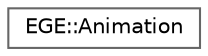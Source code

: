 digraph "Graphical Class Hierarchy"
{
 // LATEX_PDF_SIZE
  bgcolor="transparent";
  edge [fontname=Helvetica,fontsize=10,labelfontname=Helvetica,labelfontsize=10];
  node [fontname=Helvetica,fontsize=10,shape=box,height=0.2,width=0.4];
  rankdir="LR";
  Node0 [id="Node000000",label="EGE::Animation",height=0.2,width=0.4,color="grey40", fillcolor="white", style="filled",URL="$classEGE_1_1Animation.html",tooltip="Class representing an animation."];
}
